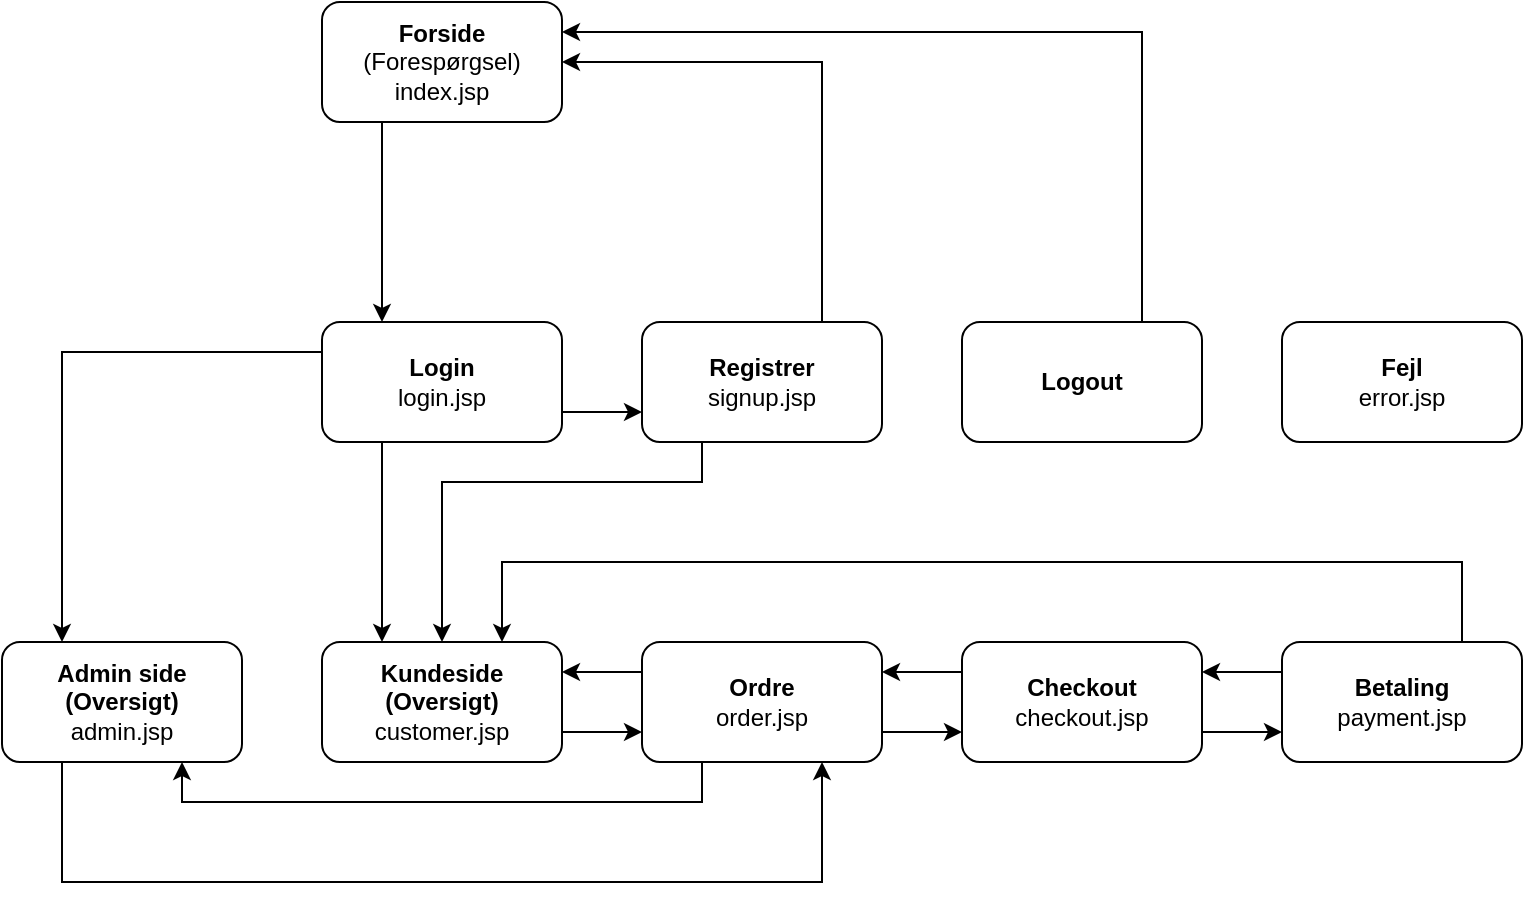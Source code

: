 <mxfile version="14.4.3" type="device"><diagram name="Page-1" id="b520641d-4fe3-3701-9064-5fc419738815"><mxGraphModel dx="871" dy="856" grid="1" gridSize="10" guides="1" tooltips="1" connect="1" arrows="1" fold="1" page="1" pageScale="1" pageWidth="1100" pageHeight="850" background="#ffffff" math="0" shadow="0"><root><mxCell id="0"/><mxCell id="1" parent="0"/><mxCell id="J675MLjR0X-JAVsLqlSA-11" style="edgeStyle=orthogonalEdgeStyle;rounded=0;orthogonalLoop=1;jettySize=auto;html=1;exitX=0.25;exitY=1;exitDx=0;exitDy=0;entryX=0.25;entryY=0;entryDx=0;entryDy=0;" edge="1" parent="1" source="J675MLjR0X-JAVsLqlSA-1" target="J675MLjR0X-JAVsLqlSA-2"><mxGeometry relative="1" as="geometry"/></mxCell><mxCell id="J675MLjR0X-JAVsLqlSA-1" value="&lt;b&gt;Forside&lt;br&gt;&lt;/b&gt;(Forespørgsel)&lt;br&gt;index.jsp" style="rounded=1;whiteSpace=wrap;html=1;" vertex="1" parent="1"><mxGeometry x="200" y="40" width="120" height="60" as="geometry"/></mxCell><mxCell id="J675MLjR0X-JAVsLqlSA-12" style="edgeStyle=orthogonalEdgeStyle;rounded=0;orthogonalLoop=1;jettySize=auto;html=1;exitX=0.25;exitY=1;exitDx=0;exitDy=0;entryX=0.25;entryY=0;entryDx=0;entryDy=0;" edge="1" parent="1" source="J675MLjR0X-JAVsLqlSA-2" target="J675MLjR0X-JAVsLqlSA-6"><mxGeometry relative="1" as="geometry"/></mxCell><mxCell id="J675MLjR0X-JAVsLqlSA-14" style="edgeStyle=orthogonalEdgeStyle;rounded=0;orthogonalLoop=1;jettySize=auto;html=1;exitX=1;exitY=0.75;exitDx=0;exitDy=0;entryX=0;entryY=0.75;entryDx=0;entryDy=0;" edge="1" parent="1" source="J675MLjR0X-JAVsLqlSA-2" target="J675MLjR0X-JAVsLqlSA-4"><mxGeometry relative="1" as="geometry"/></mxCell><mxCell id="J675MLjR0X-JAVsLqlSA-15" style="edgeStyle=orthogonalEdgeStyle;rounded=0;orthogonalLoop=1;jettySize=auto;html=1;exitX=0;exitY=0.25;exitDx=0;exitDy=0;entryX=0.25;entryY=0;entryDx=0;entryDy=0;" edge="1" parent="1" source="J675MLjR0X-JAVsLqlSA-2" target="J675MLjR0X-JAVsLqlSA-5"><mxGeometry relative="1" as="geometry"/></mxCell><mxCell id="J675MLjR0X-JAVsLqlSA-2" value="&lt;b&gt;Login&lt;/b&gt;&lt;br&gt;login.jsp" style="rounded=1;whiteSpace=wrap;html=1;" vertex="1" parent="1"><mxGeometry x="200" y="200" width="120" height="60" as="geometry"/></mxCell><mxCell id="J675MLjR0X-JAVsLqlSA-33" style="edgeStyle=orthogonalEdgeStyle;rounded=0;orthogonalLoop=1;jettySize=auto;html=1;exitX=0.75;exitY=0;exitDx=0;exitDy=0;entryX=1;entryY=0.25;entryDx=0;entryDy=0;" edge="1" parent="1" source="J675MLjR0X-JAVsLqlSA-3" target="J675MLjR0X-JAVsLqlSA-1"><mxGeometry relative="1" as="geometry"/></mxCell><mxCell id="J675MLjR0X-JAVsLqlSA-3" value="&lt;b&gt;Logout&lt;/b&gt;" style="rounded=1;whiteSpace=wrap;html=1;" vertex="1" parent="1"><mxGeometry x="520" y="200" width="120" height="60" as="geometry"/></mxCell><mxCell id="J675MLjR0X-JAVsLqlSA-25" style="edgeStyle=orthogonalEdgeStyle;rounded=0;orthogonalLoop=1;jettySize=auto;html=1;exitX=0.25;exitY=1;exitDx=0;exitDy=0;entryX=0.5;entryY=0;entryDx=0;entryDy=0;" edge="1" parent="1" source="J675MLjR0X-JAVsLqlSA-4" target="J675MLjR0X-JAVsLqlSA-6"><mxGeometry relative="1" as="geometry"><Array as="points"><mxPoint x="390" y="280"/><mxPoint x="260" y="280"/></Array></mxGeometry></mxCell><mxCell id="J675MLjR0X-JAVsLqlSA-26" style="edgeStyle=orthogonalEdgeStyle;rounded=0;orthogonalLoop=1;jettySize=auto;html=1;exitX=0.75;exitY=0;exitDx=0;exitDy=0;entryX=1;entryY=0.5;entryDx=0;entryDy=0;" edge="1" parent="1" source="J675MLjR0X-JAVsLqlSA-4" target="J675MLjR0X-JAVsLqlSA-1"><mxGeometry relative="1" as="geometry"/></mxCell><mxCell id="J675MLjR0X-JAVsLqlSA-4" value="&lt;b&gt;Registrer&lt;/b&gt;&lt;br&gt;signup.jsp" style="rounded=1;whiteSpace=wrap;html=1;" vertex="1" parent="1"><mxGeometry x="360" y="200" width="120" height="60" as="geometry"/></mxCell><mxCell id="J675MLjR0X-JAVsLqlSA-16" style="edgeStyle=orthogonalEdgeStyle;rounded=0;orthogonalLoop=1;jettySize=auto;html=1;exitX=0.25;exitY=1;exitDx=0;exitDy=0;entryX=0.75;entryY=1;entryDx=0;entryDy=0;" edge="1" parent="1" source="J675MLjR0X-JAVsLqlSA-5" target="J675MLjR0X-JAVsLqlSA-7"><mxGeometry relative="1" as="geometry"><Array as="points"><mxPoint x="70" y="480"/><mxPoint x="450" y="480"/></Array></mxGeometry></mxCell><mxCell id="J675MLjR0X-JAVsLqlSA-5" value="&lt;b&gt;Admin side&lt;br&gt;(Oversigt)&lt;br&gt;&lt;/b&gt;admin.jsp" style="rounded=1;whiteSpace=wrap;html=1;" vertex="1" parent="1"><mxGeometry x="40" y="360" width="120" height="60" as="geometry"/></mxCell><mxCell id="J675MLjR0X-JAVsLqlSA-17" style="edgeStyle=orthogonalEdgeStyle;rounded=0;orthogonalLoop=1;jettySize=auto;html=1;exitX=1;exitY=0.75;exitDx=0;exitDy=0;entryX=0;entryY=0.75;entryDx=0;entryDy=0;" edge="1" parent="1" source="J675MLjR0X-JAVsLqlSA-6" target="J675MLjR0X-JAVsLqlSA-7"><mxGeometry relative="1" as="geometry"/></mxCell><mxCell id="J675MLjR0X-JAVsLqlSA-6" value="&lt;b&gt;Kundeside (Oversigt)&lt;br&gt;&lt;/b&gt;customer.jsp" style="rounded=1;whiteSpace=wrap;html=1;" vertex="1" parent="1"><mxGeometry x="200" y="360" width="120" height="60" as="geometry"/></mxCell><mxCell id="J675MLjR0X-JAVsLqlSA-18" style="edgeStyle=orthogonalEdgeStyle;rounded=0;orthogonalLoop=1;jettySize=auto;html=1;exitX=0;exitY=0.25;exitDx=0;exitDy=0;entryX=1;entryY=0.25;entryDx=0;entryDy=0;" edge="1" parent="1" source="J675MLjR0X-JAVsLqlSA-7" target="J675MLjR0X-JAVsLqlSA-6"><mxGeometry relative="1" as="geometry"/></mxCell><mxCell id="J675MLjR0X-JAVsLqlSA-20" style="edgeStyle=orthogonalEdgeStyle;rounded=0;orthogonalLoop=1;jettySize=auto;html=1;exitX=0.25;exitY=1;exitDx=0;exitDy=0;entryX=0.75;entryY=1;entryDx=0;entryDy=0;" edge="1" parent="1" source="J675MLjR0X-JAVsLqlSA-7" target="J675MLjR0X-JAVsLqlSA-5"><mxGeometry relative="1" as="geometry"><Array as="points"><mxPoint x="390" y="440"/><mxPoint x="130" y="440"/></Array></mxGeometry></mxCell><mxCell id="J675MLjR0X-JAVsLqlSA-21" style="edgeStyle=orthogonalEdgeStyle;rounded=0;orthogonalLoop=1;jettySize=auto;html=1;exitX=1;exitY=0.75;exitDx=0;exitDy=0;entryX=0;entryY=0.75;entryDx=0;entryDy=0;" edge="1" parent="1" source="J675MLjR0X-JAVsLqlSA-7" target="J675MLjR0X-JAVsLqlSA-9"><mxGeometry relative="1" as="geometry"/></mxCell><mxCell id="J675MLjR0X-JAVsLqlSA-7" value="&lt;b&gt;Ordre&lt;br&gt;&lt;/b&gt;order.jsp" style="rounded=1;whiteSpace=wrap;html=1;" vertex="1" parent="1"><mxGeometry x="360" y="360" width="120" height="60" as="geometry"/></mxCell><mxCell id="J675MLjR0X-JAVsLqlSA-24" style="edgeStyle=orthogonalEdgeStyle;rounded=0;orthogonalLoop=1;jettySize=auto;html=1;exitX=0;exitY=0.25;exitDx=0;exitDy=0;entryX=1;entryY=0.25;entryDx=0;entryDy=0;" edge="1" parent="1" source="J675MLjR0X-JAVsLqlSA-8" target="J675MLjR0X-JAVsLqlSA-9"><mxGeometry relative="1" as="geometry"/></mxCell><mxCell id="J675MLjR0X-JAVsLqlSA-28" style="edgeStyle=orthogonalEdgeStyle;rounded=0;orthogonalLoop=1;jettySize=auto;html=1;exitX=0.75;exitY=0;exitDx=0;exitDy=0;entryX=0.75;entryY=0;entryDx=0;entryDy=0;" edge="1" parent="1" source="J675MLjR0X-JAVsLqlSA-8" target="J675MLjR0X-JAVsLqlSA-6"><mxGeometry relative="1" as="geometry"><Array as="points"><mxPoint x="770" y="320"/><mxPoint x="290" y="320"/></Array></mxGeometry></mxCell><mxCell id="J675MLjR0X-JAVsLqlSA-8" value="&lt;b&gt;Betaling&lt;br&gt;&lt;/b&gt;payment.jsp" style="rounded=1;whiteSpace=wrap;html=1;" vertex="1" parent="1"><mxGeometry x="680" y="360" width="120" height="60" as="geometry"/></mxCell><mxCell id="J675MLjR0X-JAVsLqlSA-22" style="edgeStyle=orthogonalEdgeStyle;rounded=0;orthogonalLoop=1;jettySize=auto;html=1;exitX=0;exitY=0.25;exitDx=0;exitDy=0;entryX=1;entryY=0.25;entryDx=0;entryDy=0;" edge="1" parent="1" source="J675MLjR0X-JAVsLqlSA-9" target="J675MLjR0X-JAVsLqlSA-7"><mxGeometry relative="1" as="geometry"/></mxCell><mxCell id="J675MLjR0X-JAVsLqlSA-23" style="edgeStyle=orthogonalEdgeStyle;rounded=0;orthogonalLoop=1;jettySize=auto;html=1;exitX=1;exitY=0.75;exitDx=0;exitDy=0;entryX=0;entryY=0.75;entryDx=0;entryDy=0;" edge="1" parent="1" source="J675MLjR0X-JAVsLqlSA-9" target="J675MLjR0X-JAVsLqlSA-8"><mxGeometry relative="1" as="geometry"/></mxCell><mxCell id="J675MLjR0X-JAVsLqlSA-9" value="&lt;b&gt;Checkout&lt;br&gt;&lt;/b&gt;checkout.jsp" style="rounded=1;whiteSpace=wrap;html=1;" vertex="1" parent="1"><mxGeometry x="520" y="360" width="120" height="60" as="geometry"/></mxCell><mxCell id="J675MLjR0X-JAVsLqlSA-29" value="&lt;b&gt;Fejl&lt;/b&gt;&lt;br&gt;error.jsp" style="rounded=1;whiteSpace=wrap;html=1;" vertex="1" parent="1"><mxGeometry x="680" y="200" width="120" height="60" as="geometry"/></mxCell></root></mxGraphModel></diagram></mxfile>